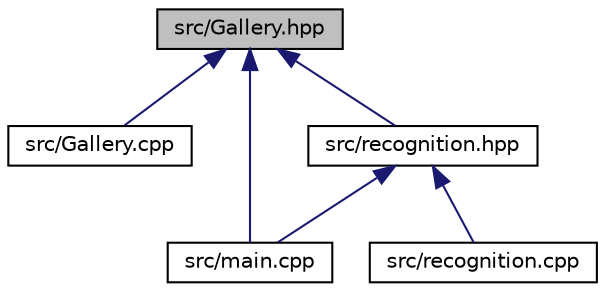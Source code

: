 digraph "src/Gallery.hpp"
{
  edge [fontname="Helvetica",fontsize="10",labelfontname="Helvetica",labelfontsize="10"];
  node [fontname="Helvetica",fontsize="10",shape=record];
  Node1 [label="src/Gallery.hpp",height=0.2,width=0.4,color="black", fillcolor="grey75", style="filled" fontcolor="black"];
  Node1 -> Node2 [dir="back",color="midnightblue",fontsize="10",style="solid",fontname="Helvetica"];
  Node2 [label="src/Gallery.cpp",height=0.2,width=0.4,color="black", fillcolor="white", style="filled",URL="$_gallery_8cpp.html"];
  Node1 -> Node3 [dir="back",color="midnightblue",fontsize="10",style="solid",fontname="Helvetica"];
  Node3 [label="src/recognition.hpp",height=0.2,width=0.4,color="black", fillcolor="white", style="filled",URL="$recognition_8hpp.html"];
  Node3 -> Node4 [dir="back",color="midnightblue",fontsize="10",style="solid",fontname="Helvetica"];
  Node4 [label="src/main.cpp",height=0.2,width=0.4,color="black", fillcolor="white", style="filled",URL="$main_8cpp.html"];
  Node3 -> Node5 [dir="back",color="midnightblue",fontsize="10",style="solid",fontname="Helvetica"];
  Node5 [label="src/recognition.cpp",height=0.2,width=0.4,color="black", fillcolor="white", style="filled",URL="$recognition_8cpp.html"];
  Node1 -> Node4 [dir="back",color="midnightblue",fontsize="10",style="solid",fontname="Helvetica"];
}
